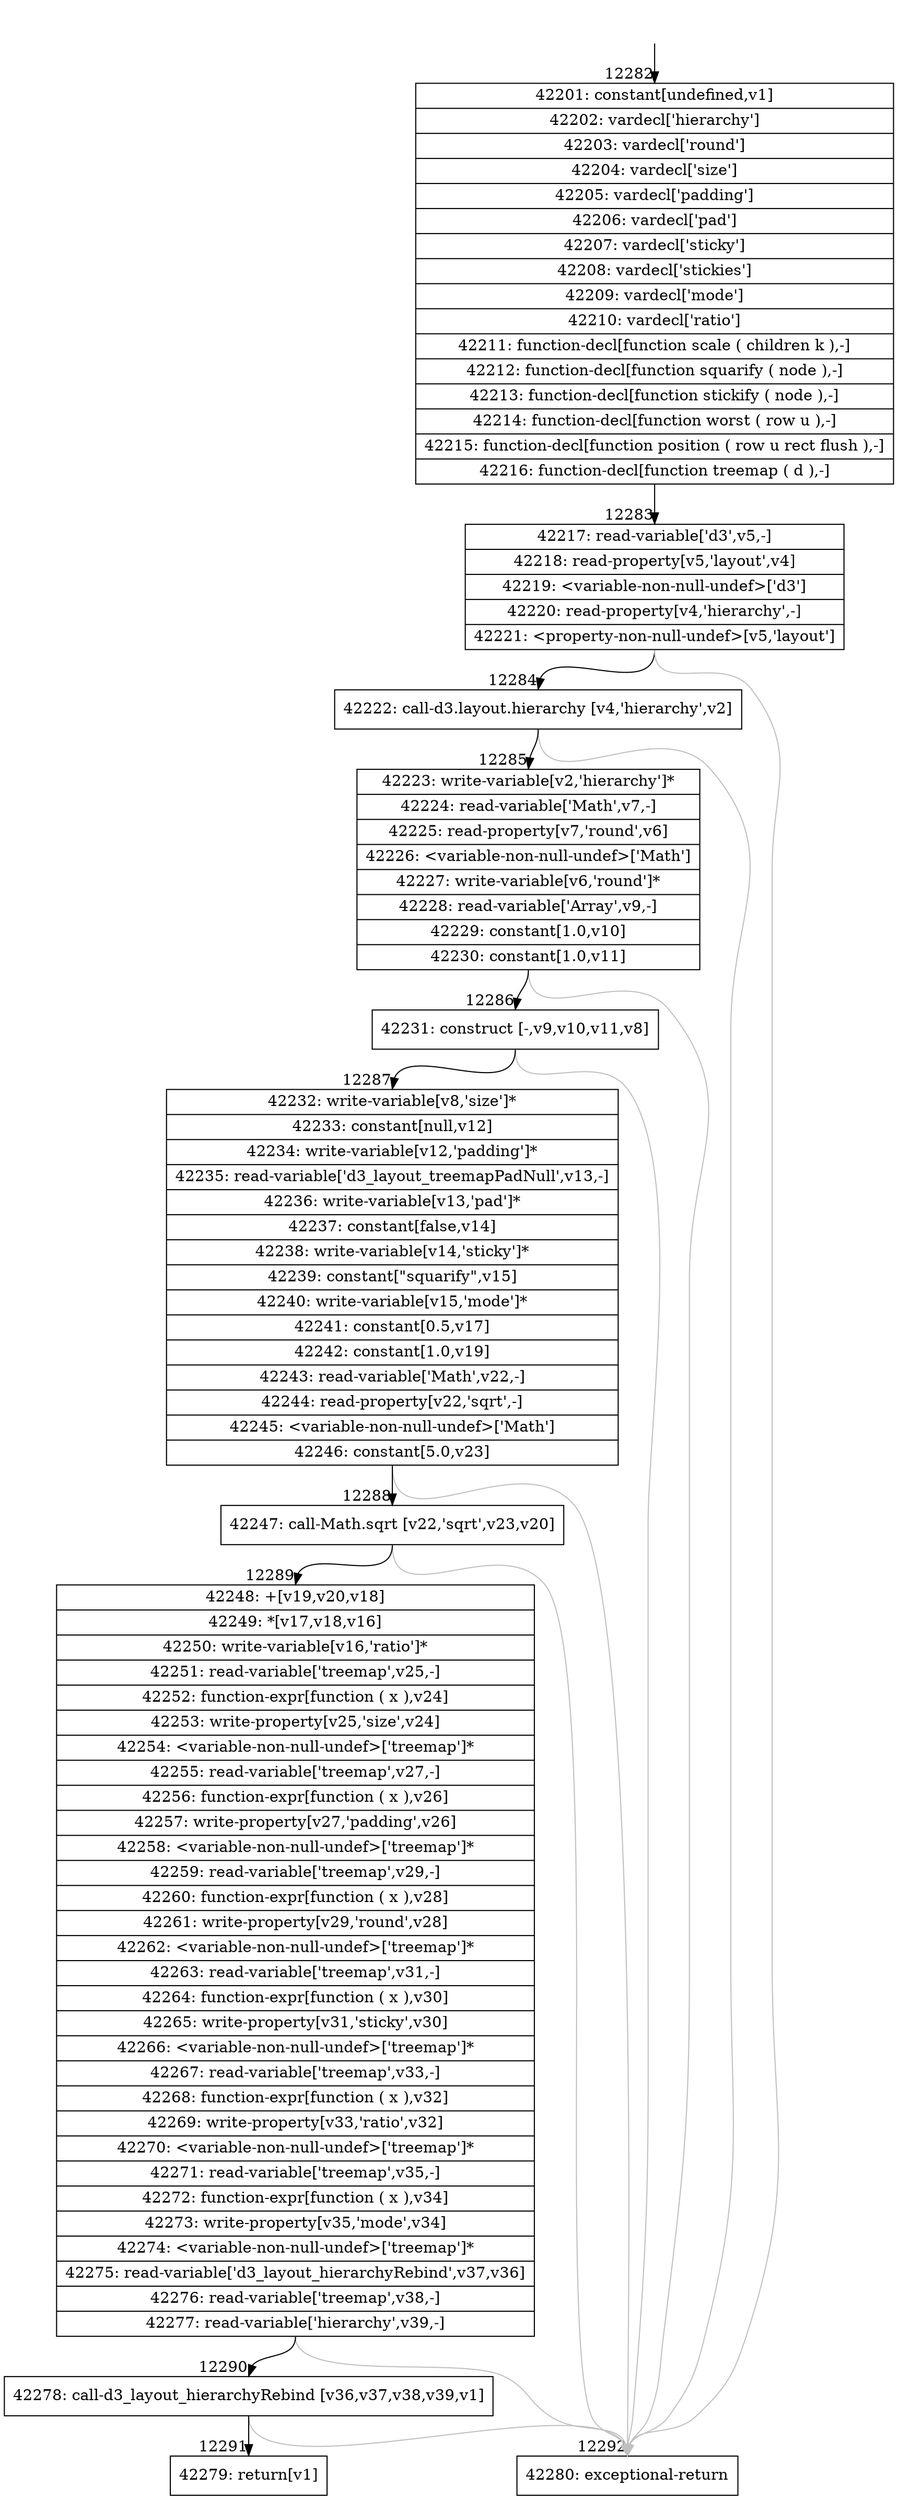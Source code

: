 digraph {
rankdir="TD"
BB_entry1115[shape=none,label=""];
BB_entry1115 -> BB12282 [tailport=s, headport=n, headlabel="    12282"]
BB12282 [shape=record label="{42201: constant[undefined,v1]|42202: vardecl['hierarchy']|42203: vardecl['round']|42204: vardecl['size']|42205: vardecl['padding']|42206: vardecl['pad']|42207: vardecl['sticky']|42208: vardecl['stickies']|42209: vardecl['mode']|42210: vardecl['ratio']|42211: function-decl[function scale ( children k ),-]|42212: function-decl[function squarify ( node ),-]|42213: function-decl[function stickify ( node ),-]|42214: function-decl[function worst ( row u ),-]|42215: function-decl[function position ( row u rect flush ),-]|42216: function-decl[function treemap ( d ),-]}" ] 
BB12282 -> BB12283 [tailport=s, headport=n, headlabel="      12283"]
BB12283 [shape=record label="{42217: read-variable['d3',v5,-]|42218: read-property[v5,'layout',v4]|42219: \<variable-non-null-undef\>['d3']|42220: read-property[v4,'hierarchy',-]|42221: \<property-non-null-undef\>[v5,'layout']}" ] 
BB12283 -> BB12284 [tailport=s, headport=n, headlabel="      12284"]
BB12283 -> BB12292 [tailport=s, headport=n, color=gray, headlabel="      12292"]
BB12284 [shape=record label="{42222: call-d3.layout.hierarchy [v4,'hierarchy',v2]}" ] 
BB12284 -> BB12285 [tailport=s, headport=n, headlabel="      12285"]
BB12284 -> BB12292 [tailport=s, headport=n, color=gray]
BB12285 [shape=record label="{42223: write-variable[v2,'hierarchy']*|42224: read-variable['Math',v7,-]|42225: read-property[v7,'round',v6]|42226: \<variable-non-null-undef\>['Math']|42227: write-variable[v6,'round']*|42228: read-variable['Array',v9,-]|42229: constant[1.0,v10]|42230: constant[1.0,v11]}" ] 
BB12285 -> BB12286 [tailport=s, headport=n, headlabel="      12286"]
BB12285 -> BB12292 [tailport=s, headport=n, color=gray]
BB12286 [shape=record label="{42231: construct [-,v9,v10,v11,v8]}" ] 
BB12286 -> BB12287 [tailport=s, headport=n, headlabel="      12287"]
BB12286 -> BB12292 [tailport=s, headport=n, color=gray]
BB12287 [shape=record label="{42232: write-variable[v8,'size']*|42233: constant[null,v12]|42234: write-variable[v12,'padding']*|42235: read-variable['d3_layout_treemapPadNull',v13,-]|42236: write-variable[v13,'pad']*|42237: constant[false,v14]|42238: write-variable[v14,'sticky']*|42239: constant[\"squarify\",v15]|42240: write-variable[v15,'mode']*|42241: constant[0.5,v17]|42242: constant[1.0,v19]|42243: read-variable['Math',v22,-]|42244: read-property[v22,'sqrt',-]|42245: \<variable-non-null-undef\>['Math']|42246: constant[5.0,v23]}" ] 
BB12287 -> BB12288 [tailport=s, headport=n, headlabel="      12288"]
BB12287 -> BB12292 [tailport=s, headport=n, color=gray]
BB12288 [shape=record label="{42247: call-Math.sqrt [v22,'sqrt',v23,v20]}" ] 
BB12288 -> BB12289 [tailport=s, headport=n, headlabel="      12289"]
BB12288 -> BB12292 [tailport=s, headport=n, color=gray]
BB12289 [shape=record label="{42248: +[v19,v20,v18]|42249: *[v17,v18,v16]|42250: write-variable[v16,'ratio']*|42251: read-variable['treemap',v25,-]|42252: function-expr[function ( x ),v24]|42253: write-property[v25,'size',v24]|42254: \<variable-non-null-undef\>['treemap']*|42255: read-variable['treemap',v27,-]|42256: function-expr[function ( x ),v26]|42257: write-property[v27,'padding',v26]|42258: \<variable-non-null-undef\>['treemap']*|42259: read-variable['treemap',v29,-]|42260: function-expr[function ( x ),v28]|42261: write-property[v29,'round',v28]|42262: \<variable-non-null-undef\>['treemap']*|42263: read-variable['treemap',v31,-]|42264: function-expr[function ( x ),v30]|42265: write-property[v31,'sticky',v30]|42266: \<variable-non-null-undef\>['treemap']*|42267: read-variable['treemap',v33,-]|42268: function-expr[function ( x ),v32]|42269: write-property[v33,'ratio',v32]|42270: \<variable-non-null-undef\>['treemap']*|42271: read-variable['treemap',v35,-]|42272: function-expr[function ( x ),v34]|42273: write-property[v35,'mode',v34]|42274: \<variable-non-null-undef\>['treemap']*|42275: read-variable['d3_layout_hierarchyRebind',v37,v36]|42276: read-variable['treemap',v38,-]|42277: read-variable['hierarchy',v39,-]}" ] 
BB12289 -> BB12290 [tailport=s, headport=n, headlabel="      12290"]
BB12289 -> BB12292 [tailport=s, headport=n, color=gray]
BB12290 [shape=record label="{42278: call-d3_layout_hierarchyRebind [v36,v37,v38,v39,v1]}" ] 
BB12290 -> BB12291 [tailport=s, headport=n, headlabel="      12291"]
BB12290 -> BB12292 [tailport=s, headport=n, color=gray]
BB12291 [shape=record label="{42279: return[v1]}" ] 
BB12292 [shape=record label="{42280: exceptional-return}" ] 
//#$~ 7368
}

